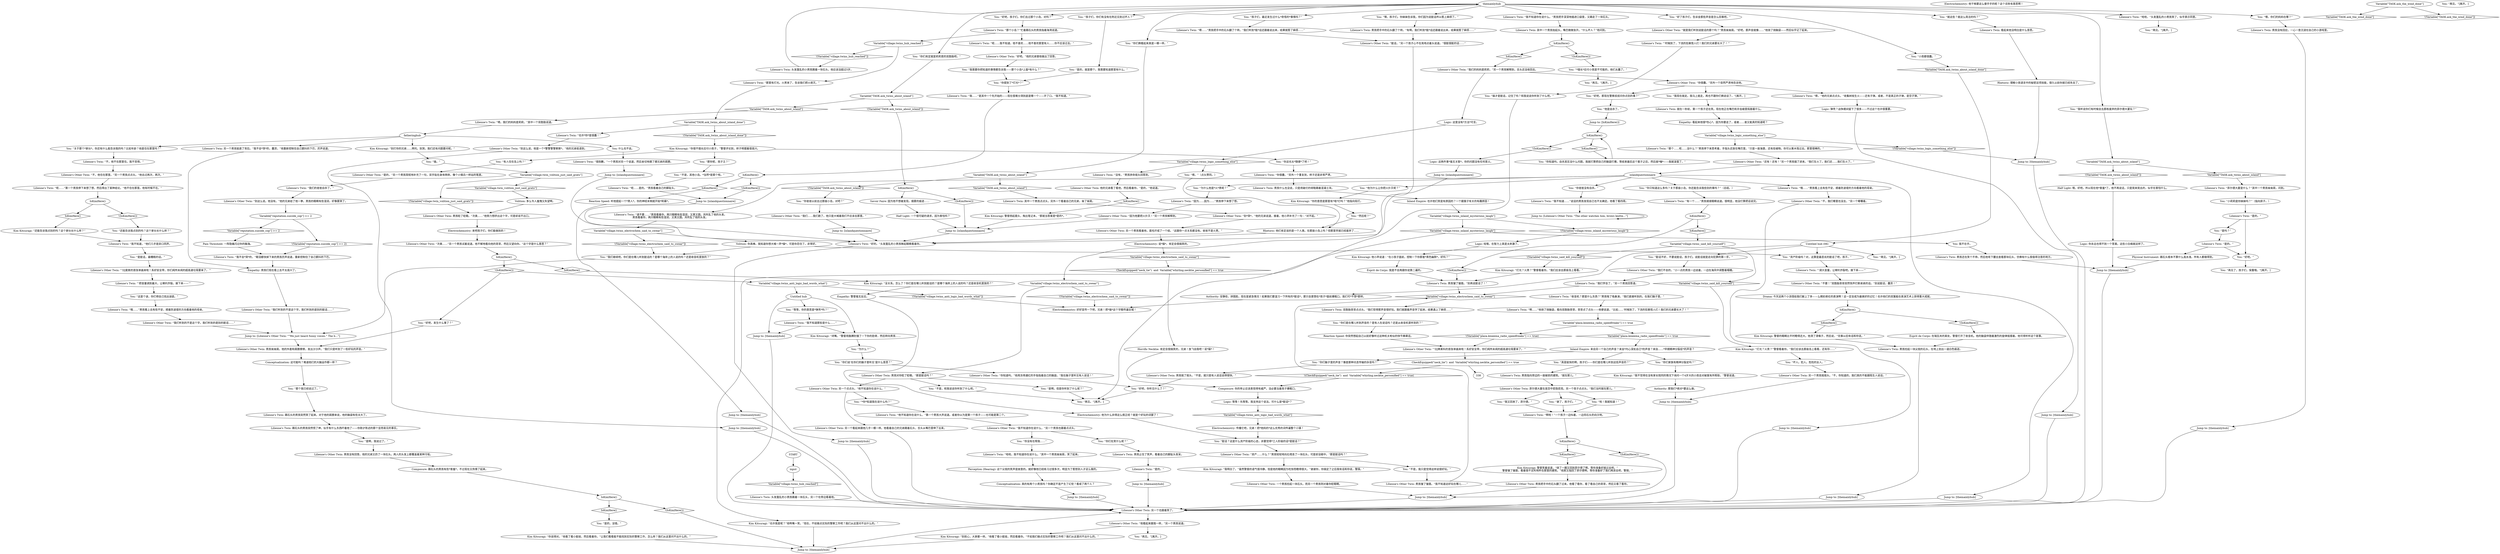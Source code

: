 # VILLAGE / LILIENNES TWINS
# You can talk to them before and get nothing, but when you hear the twins have been to the island they tell you details about it.
# ==================================================
digraph G {
	  0 [label="START"];
	  1 [label="input"];
	  2 [label="Lilienne's Twin: “是的。”"];
	  3 [label="You: “喂，你们的妈妈在哪？”"];
	  4 [label="You: “孩子们，你们有没有在附近见到过坏人？”"];
	  5 [label="Lilienne's Other Twin: 男孩没有回答。他的兄弟又扔了一块石头。两人的头发上都覆盖着某种污垢。"];
	  6 [label="Lilienne's Twin: “我……”是其中一个先开始的——现在很难分清到底是哪一个——开了口。“我不知道。”"];
	  7 [label="Jump to: [islandquestionnaire]"];
	  8 [label="Variable[\"TASK.ask_twins_about_island\"]"];
	  9 [label="Variable[\"TASK.ask_twins_about_island\"]", shape=diamond];
	  10 [label="!(Variable[\"TASK.ask_twins_about_island\"])", shape=diamond];
	  11 [label="IsKimHere()"];
	  12 [label="IsKimHere()", shape=diamond];
	  13 [label="!(IsKimHere())", shape=diamond];
	  14 [label="Kim Kitsuragi: 警督笑着说道，“绕了一圈又回到菲尔德了啊。等你准备好就过去吧。”\n警督皱了皱眉，看着很不吉利地杵在那里的建筑。“线索又指回了菲尔德啊。等你准备好了我们再进去吧，警探。”"];
	  15 [label="Jump to: [themainlyhub]"];
	  16 [label="Lilienne's Other Twin: “脏话，”另一个孩子心不在焉地点着头说道。“很脏很脏的话……”"];
	  17 [label="Variable[\"TASK.ask_twins_about_island\"]"];
	  18 [label="Variable[\"TASK.ask_twins_about_island\"]", shape=diamond];
	  19 [label="!(Variable[\"TASK.ask_twins_about_island\"])", shape=diamond];
	  20 [label="Lilienne's Other Twin: “我不知道你在说什么，”另一个男孩也跟着点点头。"];
	  21 [label="Jump to: [themainlyhub]"];
	  22 [label="Variable[\"village.twins_said_kill_yourself\"]"];
	  23 [label="Variable[\"village.twins_said_kill_yourself\"]", shape=diamond];
	  24 [label="!(Variable[\"village.twins_said_kill_yourself\"])", shape=diamond];
	  25 [label="Kim Kitsuragi: “灯光？火男？”警督看着你。“我们应该去那座岛上看看，还有你……”"];
	  26 [label="You: 我不在乎。"];
	  27 [label="Lilienne's Twin: “你很蠢，”另外一个重复到，样子还是非常严肃。"];
	  28 [label="You: “好吧，孩子们。你们去过那个小岛，对吗？”"];
	  29 [label="Kim Kitsuragi: 警督扬起眉头，掏出笔记本。“那就当答案是*是的*。”"];
	  30 [label="Lilienne's Other Twin: “别这么说。他没有。”他的兄弟给了他一拳。男孩的眼睛有些湿润，好像要哭了。"];
	  31 [label="Lilienne's Twin: “我不知道……”说话的男孩发现自己也不太确定。他看了看四周。"];
	  32 [label="Kim Kitsuragi: “灯光？火男？”警督看着你。“我们应该去那座岛上看看。”"];
	  33 [label="You: “嘿，孩子们。你妹妹告诉我，你们因为说脏话所以惹上麻烦了。”"];
	  34 [label="Empathy: 警督毫无反应。"];
	  35 [label="You: “我们继续吧。你们是在哪儿听到脏话的？是哪个海岸上的人说的吗？还是收音机里放的？”"];
	  36 [label="You: “不是，我只是觉得这样说很好玩。”"];
	  37 [label="You: “好了孩子们，告诉金那些声音是怎么回事吧。”"];
	  38 [label="Lilienne's Other Twin: “就是我们听到说脏话的那个吗？”男孩耸耸肩。“好吧，那声音就像……”他挠了挠脑袋——然后似乎记了起来。"];
	  39 [label="Lilienne's Twin: “‘时候到了，下流的狂飙怪人们！我们的兄弟要长大了！’”"];
	  40 [label="Lilienne's Twin: “是的。”"];
	  41 [label="Pain Threshold: 一阵隐痛闪过你的脑海。"];
	  42 [label="You: “你们俩看起来真是一模一样。”"];
	  43 [label="You: “小孩都很蠢。”"];
	  44 [label="Lilienne's Twin: “那个小岛？”忙着踢石头的男孩指着海湾说道。"];
	  45 [label="You: “他为什么让你把火扑灭呢？”"];
	  46 [label="IsKimHere()"];
	  47 [label="IsKimHere()", shape=diamond];
	  48 [label="!(IsKimHere())", shape=diamond];
	  49 [label="Jump to: [islandquestionnaire]"];
	  50 [label="Lilienne's Twin: “很抱歉。”一个男孩对另一个说道，然后亲切地摸了摸兄弟的肩膀。"];
	  51 [label="Lilienne's Twin: “我不知道，”他们几乎是异口同声。"];
	  52 [label="Lilienne's Other Twin: “别这么说，他是一个*警警警警察察*，”他的兄弟低语到。"];
	  53 [label="Lilienne's Other Twin: “我们不会的，”小一点的男孩一边说着，一边在海风中调整着帽檐。"];
	  54 [label="Lilienne's Twin: “我们学会了，”另一个男孩回答道。"];
	  55 [label="Lilienne's Other Twin: “‘DJ弗莱科的首张单曲来啦！系好安全带，你们闻所未闻的超高速垃圾要来了。’”"];
	  56 [label="Electrochemistry: 来吧孩子们，你们能做到的！"];
	  57 [label="Perception (Hearing): 这个尖锐的笑声是故意的。就好像他已经练习过很多次，明显为了惹怒别人才这么做的。"];
	  58 [label="Lilienne's Twin: 看起来他没明白是什么意思。"];
	  59 [label="You: “好吧。”"];
	  60 [label="Jump to: [themainlyhub]"];
	  61 [label="Lilienne's Other Twin: “因为他要把火扑灭！”另一个男孩解释到。"];
	  62 [label="Lilienne's Twin: 头发蓬乱的小男孩踢着一块石头，另一个在旁边看着他。"];
	  63 [label="Lilienne's Twin: “有一个……”男孩揉揉眼睛说道。很明显，他没打算把话说完。"];
	  64 [label="Electrochemistry: 他干嘛要这么傻乎乎的呢？这个词多有意思啊！"];
	  65 [label="Lilienne's Other Twin: 男孩耸耸肩。他的外套和肩膀摩擦，发出沙沙声。“我们只是听到了一些好玩的声音。”"];
	  66 [label="Lilienne's Twin: “他不知道你在说什么，”第一个男孩大声说道。或者你以为是第一个孩子——也可能是第二个。"];
	  67 [label="Esprit de Corps: 我是不会再跟你说第二遍的。"];
	  68 [label="You: “你们肯定就是莉莉恩的双胞胎吧。”"];
	  69 [label="You: “再见。”[离开。]"];
	  70 [label="You: “我现在就走。我马上就走，再也不跟你们俩说话了。”[离开。]"];
	  71 [label="Lilienne's Twin: 就在一秒前，第一个孩子还在笑。现在他正在嘴巴和牙齿缝里捣鼓着什么。"];
	  72 [label="Lilienne's Other Twin: 他的兄弟看了看他，然后看着你。“是的，”他说道。"];
	  73 [label="Lilienne's Other Twin: “还有！还有！”另一个男孩插了进来。“我们生火了。我们还……我们生火了。”"];
	  74 [label="You: “好吧，那现在警察叔叔问你点别的事？”"];
	  75 [label="Lilienne's Twin: “嗯……”男孩把手中的石头翻了个转。“我们听到*脏*话还跟着说出来，结果就惹了麻烦……”"];
	  76 [label="Lilienne's Other Twin: 男孩眨了眨眼。“次奥……”他努力想挤出这个字，可是却说不出口。"];
	  77 [label="You: “脏话不好，不要说脏话，孩子们。说脏话就是走向犯罪的第一步。”"];
	  78 [label="Jump to: [Lilienne's Other Twin: \"\"We just heard funny voices.\" The b...\"]"];
	  79 [label="IsKimHere()"];
	  80 [label="IsKimHere()", shape=diamond];
	  81 [label="!(IsKimHere())", shape=diamond];
	  82 [label="Lilienne's Twin: 男孩捡起一块尖锐的石头，在地上划出一道白色痕迹。"];
	  83 [label="You: “是啊。但是你听到了什么呢？”"];
	  84 [label="Electrochemistry: 他为什么非得这么假正经？就是个好玩的词罢了！"];
	  85 [label="You: “我听说你们有时候会去那栋废弃的菲尔德大厦玩？”"];
	  86 [label="You: “*你*知道我在说什么吗？”"];
	  87 [label="Conceptualization: 真的有两个小男孩吗？你确定不是产生了幻觉？看成了两个人？"];
	  88 [label="Empathy: 看起来他很*伤心*。因为你要走了，或者……谁又能真的知道呢？"];
	  89 [label="You: “是吗？”"];
	  90 [label="Logic: 哇哦，在智力上真是太刺激了。"];
	  91 [label="Variable[\"reputation.suicide_cop\"] >= 2"];
	  92 [label="Variable[\"reputation.suicide_cop\"] >= 2", shape=diamond];
	  93 [label="!(Variable[\"reputation.suicide_cop\"] >= 2)", shape=diamond];
	  94 [label="Jump to: [themainlyhub]"];
	  95 [label="Variable[\"village.twins_inland_mysterious_laugh\"]"];
	  96 [label="Variable[\"village.twins_inland_mysterious_laugh\"]", shape=diamond];
	  97 [label="!(Variable[\"village.twins_inland_mysterious_laugh\"])", shape=diamond];
	  98 [label="You: “为什么他是*火*男呢？”"];
	  99 [label="You: “还能告诉我点别的吗？这个家伙长什么样？”"];
	  100 [label="Lilienne's Other Twin: 男孩皱了皱眉。“我不知道这好玩在哪儿……”"];
	  101 [label="Kim Kitsuragi: 警督的眼睛比平时瞪得还大。他清了清嗓子，然后说，“完事以后有话和你说。”"];
	  102 [label="Lilienne's Other Twin: 一个男孩捡起一块石头。而另一个男孩则对着你眨眼睛。"];
	  103 [label="You: “等等，你的意思是*弹壳*吗？”"];
	  104 [label="Authority: 那我们*绝对*要这么做。"];
	  105 [label="Jump to: [themainlyhub]"];
	  106 [label="Lilienne's Twin: “嗯。我们的妈妈是莉莉，”其中一个双胞胎说道。"];
	  107 [label="Lilienne's Twin: “不，他不在那里住。我不觉得。”"];
	  108 [label="Lilienne's Twin: “啊哈！”一个孩子一边叫着，一边将石头扔向沙地。"];
	  109 [label="IsKimHere()"];
	  110 [label="IsKimHere()", shape=diamond];
	  111 [label="!(IsKimHere())", shape=diamond];
	  112 [label="Jump to: [themainlyhub]"];
	  113 [label="You: “哈！我就知道！”"];
	  114 [label="Lilienne's Twin: “哦……”男孩看上去有些不安，顺着防波堤的方向看着他的母亲。"];
	  115 [label="Lilienne's Other Twin: “我们听到的不是这个字。我们听到的是别的脏话……”"];
	  116 [label="You: “你没有在帮我……”"];
	  117 [label="Lilienne's Twin: 男孩止住了笑声，看着自己的脚趾头发呆。"];
	  118 [label="Variable[\"TASK.ask_twins_about_island\"]"];
	  119 [label="Variable[\"TASK.ask_twins_about_island\"]", shape=diamond];
	  120 [label="!(Variable[\"TASK.ask_twins_about_island\"])", shape=diamond];
	  121 [label="Jump to: [islandquestionnaire]"];
	  122 [label="Kim Kitsuragi: “还能告诉我点别的吗？这个家伙长什么样？”"];
	  123 [label="Variable[\"village.twin_volition_just_said_grats\"]"];
	  124 [label="Variable[\"village.twin_volition_just_said_grats\"]", shape=diamond];
	  125 [label="!(Variable[\"village.twin_volition_just_said_grats\"])", shape=diamond];
	  126 [label="Lilienne's Other Twin: “我们听到的不是这个字。我们听到的是别的脏话……”"];
	  127 [label="You: “你们是在哪儿听到声音的？是有人在说话吗？还是从收音机里听到的？”"];
	  128 [label="Lilienne's Other Twin: 男孩摇了摇头。“不是，就只是有人说话说得很快。”"];
	  129 [label="Lilienne's Other Twin: “你知道吗，”他用冻得通红的手指指着自己的脑袋。“我在脑子里听见有人说话！”"];
	  130 [label="Lilienne's Twin: “‘把音量调到最大，让喇叭炸裂。接下来——’”"];
	  131 [label="Lilienne's Other Twin: 菲尔德大厦在高空中若隐若现。另一个孩子点点头。“我们当时就在那儿。”"];
	  132 [label="Lilienne's Other Twin: 男孩把手中的石头翻了过来。他看了看你，看了看自己的哥哥，然后又看了看你。"];
	  133 [label="Composure: 你的举止应该表现得有威严。没必要当着孩子爆粗口。"];
	  134 [label="Variable[\"TASK.ask_the_wind_done\"]"];
	  135 [label="Variable[\"TASK.ask_the_wind_done\"]", shape=diamond];
	  136 [label="!(Variable[\"TASK.ask_the_wind_done\"])", shape=diamond];
	  137 [label="Half Light: 一个很可疑的请求。因为害怕吗？"];
	  138 [label="Jump to: [islandquestionnaire]"];
	  139 [label="Lilienne's Twin: 踢石头的男孩突然笑了起来。对于他的肩膀来说，他的脑袋有些太大了。"];
	  140 [label="Lilienne's Twin: 男孩还在笑个不停。然后他弯下腰去查看那块石头，仿佛有什么很值得注意的地方。"];
	  141 [label="Lilienne's Twin: “因为……因为……”男孩停下来想了想。"];
	  142 [label="Lilienne's Other Twin: “不，他住在那里。”另一个男孩点点头。“他去过两次，两次。”"];
	  143 [label="Lilienne's Twin: “呃……”第一个男孩停下来想了想，然后得出了某种结论。“他不住在那里。他有时候不在。”"];
	  144 [label="Jump to: [themainlyhub]"];
	  145 [label="Volition: 多么令人羞愧又失望啊。"];
	  146 [label="You: “好吧，你听见什么了？”"];
	  147 [label="Variable[\"plaza.kineema_radio_speedfreaks\"] == true"];
	  148 [label="Variable[\"plaza.kineema_radio_speedfreaks\"] == true", shape=diamond];
	  149 [label="!(Variable[\"plaza.kineema_radio_speedfreaks\"] == true)", shape=diamond];
	  150 [label="Lilienne's Other Twin: “不要！”双胞胎哥哥突然惊声打断弟弟的话。“别说脏话，蠢货！”"];
	  151 [label="You: “我又回来了，菲尔德。”"];
	  152 [label="You: “谢了，孩子们。”"];
	  153 [label="Logic: 等等！先等等。我支持这个说法。可什么是*脏话*？"];
	  154 [label="Lilienne's Other Twin: “次奥……”另一个男孩试着说道。他不解地看向他的哥哥，然后又望向你。“这个字是什么意思？”"];
	  155 [label="Jump to: [themainlyhub]"];
	  156 [label="Lilienne's Twin: “菲尔德大厦是什么？”其中一个男孩耸耸肩，问到。"];
	  157 [label="Lilienne's Twin: “我不知道那些是什么……”"];
	  158 [label="Composure: 踢石头的男孩有些*害羞*，不过现在又热情了起来。"];
	  159 [label="You: “我需要你把知道的事情都告诉我——那个小岛*上面*有什么？”"];
	  160 [label="Lilienne's Twin: 其中一个男孩点点头，另外一个看着自己的兄弟，耸了耸肩。"];
	  161 [label="Jump to: [themainlyhub]"];
	  162 [label="IsKimHere()"];
	  163 [label="IsKimHere()", shape=diamond];
	  164 [label="!(IsKimHere())", shape=diamond];
	  165 [label="You: “孩子们，最近发生过什么*奇怪的*事情吗？”"];
	  166 [label="Lilienne's Twin: 男孩把手中的石头翻了个转。“有啊。我们听到*脏*话还跟着说出来，结果就惹了麻烦……”"];
	  167 [label="Horrific Necktie: 肯定会很搞笑的，兄弟！放飞自我吧！说*操*！"];
	  168 [label="IsKimHere()"];
	  169 [label="IsKimHere()", shape=diamond];
	  170 [label="!(IsKimHere())", shape=diamond];
	  171 [label="You: “你们脑子里的声音？像是那种讯息传输的杂音吗？”"];
	  172 [label="Esprit de Corps: 在瑞瓦肖的某处，警督打开了收音机。他的脑袋伴随着激烈的旋律摇摆着。他可得听听这个故事。"];
	  173 [label="Drama: 今天这两个小流氓给我们献上了多——么精彩绝伦的表演啊！这一定会成为最美好的记忆！也许他们的双簧能在表演艺术上获得重大成就。"];
	  174 [label="You: “你们家族有精神分裂史吗？”"];
	  175 [label="Logic: 弹壳？战争期间留下了很多——不过这个也许很重要。"];
	  176 [label="Lilienne's Twin: 男孩没有回应，一心一意沉浸在自己的小游戏里。"];
	  177 [label="Jump to: [themainlyhub]"];
	  178 [label="Lilienne's Twin: 头发蓬乱的小男孩踢着一块石头。他应该没超过5岁。"];
	  179 [label="IsKimHere()"];
	  180 [label="IsKimHere()", shape=diamond];
	  181 [label="!(IsKimHere())", shape=diamond];
	  182 [label="You: “你只知道这么多吗？关于那座小岛，你还能告诉我些别的事吗？”（总结。）"];
	  183 [label="You: 什么也不说。"];
	  184 [label="Jump to: [IsKimHere()]"];
	  185 [label="IsKimHere()"];
	  186 [label="IsKimHere()", shape=diamond];
	  187 [label="!(IsKimHere())", shape=diamond];
	  188 [label="Jump to: [islandquestionnaire]"];
	  189 [label="Kim Kitsuragi: “没关系。怎么了？你们是在哪儿听到脏话的？是哪个海岸上的人说的吗？还是收音机里放的？”"];
	  190 [label="Lilienne's Other Twin: “资产……什么？”男孩轻轻地向石塔丢了一块石头，可是却没砸中。“那是脏话吗？”"];
	  191 [label="Lilienne's Twin: 男孩指向旁边的一座破损的建筑。“就在那儿。”"];
	  192 [label="You: “不是，和我说说你听到了什么吧。”"];
	  193 [label="Lilienne's Twin: “哈哈，我不知道你在说什么。”其中一个男孩耸耸肩，笑了起来。"];
	  194 [label="Logic: 你永远也得不到一个答案。这些小白痴就这样了。"];
	  195 [label="Jump to: [themainlyhub]"];
	  196 [label="Jump to: [themainlyhub]"];
	  197 [label="IsKimHere()"];
	  198 [label="IsKimHere()", shape=diamond];
	  199 [label="!(IsKimHere())", shape=diamond];
	  200 [label="Lilienne's Other Twin: 另一个男孩摇摇头。“不，你知道的，我们真的不能跟陌生人说话。”"];
	  201 [label="You: “再见。”[离开。]"];
	  202 [label="Logic: 这里没有*方法*可言。"];
	  203 [label="Variable[\"village.twins_logic_something_else\"]"];
	  204 [label="Variable[\"village.twins_logic_something_else\"]", shape=diamond];
	  205 [label="!(Variable[\"village.twins_logic_something_else\"])", shape=diamond];
	  206 [label="Lilienne's Twin: “那个……呃……没什么？”男孩停下来思考着，手指头还放在嘴巴里。“只是一座海堡，还有些植物。你可以乘木筏过去。那里很棒的。”"];
	  207 [label="You: “你提到了*灯光*？”"];
	  208 [label="Lilienne's Twin: “请不要……”男孩看着你，两只眼睛有些湿润，又黑又圆。风吹乱了他的头发。\n男孩看着你，两只眼睛有些湿润，又黑又圆。风吹乱了他的头发。"];
	  209 [label="Logic: 这两件事*毫无关联*。你的问题没有任何意义。"];
	  210 [label="Electrochemistry: 说*操*。肯定会很搞笑的。"];
	  211 [label="Variable[\"village.twins_electrochem_said_to_swear\"]"];
	  212 [label="Variable[\"village.twins_electrochem_said_to_swear\"]", shape=diamond];
	  213 [label="!(Variable[\"village.twins_electrochem_said_to_swear\"])", shape=diamond];
	  214 [label="Lilienne's Other Twin: 男孩对你眨了眨眼。“那是脏话吗？”"];
	  215 [label="Kim Kitsuragi: “我不觉得在没有家长陪同的情况下询问一个4岁大的小孩会对破案有所帮助，”警督说道。"];
	  216 [label="Lilienne's Other Twin: “我们的妈妈是莉莉，”另一个男孩解释到，舌头还没收回去。"];
	  217 [label="Inland Empire: 也许他们笑是有原因的？一个跟案子有关的有趣原因！"];
	  218 [label="Lilienne's Other Twin: “他看起来跟我一样，”另一个男孩说道。"];
	  219 [label="You: “是啊，我说过了。”"];
	  220 [label="Kim Kitsuragi: “别担心，大家都一样。”他看了看小脏娃，然后看着你。“不如我们做点实际的警察工作吧？我们从这里问不出什么的。”"];
	  221 [label="Kim Kitsuragi: “你说得对。”他看了看小脏娃，然后看着你。“让我们看看能不能找到实际的警察工作，怎么样？我们从这里问不出什么的。”"];
	  222 [label="You: “再见。”[离开。]"];
	  223 [label="Lilienne's Twin: “嗯，”他的兄弟点点头。“收集树枝生火——还有子弹。或者，不是真正的子弹，是空子弹。”"];
	  224 [label="islandquestionnaire"];
	  225 [label="Lilienne's Twin: “好的。”头发蓬乱的小男孩眯起眼睛看着你。"];
	  226 [label="You: “他是自杀了。”"];
	  227 [label="You: “关于那个*家伙*，你还有什么能告诉我的吗？比如年龄？他是住在那里吗？”"];
	  228 [label="Lilienne's Twin: “哦……”男孩看上去有些不安，顺着防波堤的方向看着他的母亲。"];
	  229 [label="Lilienne's Other Twin: “‘DJ麦斯的首张单曲来啦！系好安全带，你们闻所未闻的超高速垃圾要来了。’”"];
	  230 [label="You: “操才是脏话，记住了吗？和我说说你听到了什么吧。”"];
	  231 [label="Lilienne's Other Twin: 另一个点点头。“他不知道你在说什么。”"];
	  232 [label="Lilienne's Twin: 其中一个男孩抬起头，嘴巴微微张开。“什么坏人？”他问到。"];
	  233 [label="You: “是的，就是那个。我需要知道那里有什么。”"];
	  234 [label="Variable[\"village.twins_hub_reached\"]"];
	  235 [label="Variable[\"village.twins_hub_reached\"]", shape=diamond];
	  236 [label="!(Variable[\"village.twins_hub_reached\"])", shape=diamond];
	  237 [label="Lilienne's Twin: “那里有灯光。火男来了，告诉我们把火熄灭。”"];
	  238 [label="Rhetoric: 他们肯定说的是一个人类。在那座小岛上吗？但那里早就已经废弃了……"];
	  239 [label="Jump to: [themainlyhub]"];
	  240 [label="Lilienne's Other Twin: “别*哭*，”他的兄弟说道，接着，他小声补充了一句：“对不起。”"];
	  241 [label="Variable[\"village.twins_electrochem_said_to_swear\"]"];
	  242 [label="Variable[\"village.twins_electrochem_said_to_swear\"]", shape=diamond];
	  243 [label="!(Variable[\"village.twins_electrochem_said_to_swear\"])", shape=diamond];
	  244 [label="Volition: 你真棒。我知道你想大喊一声*操*，可是你忍住了。非常好。"];
	  245 [label="Lilienne's Twin: 双胞胎哥哥点点头。“我们觉得那声音很好玩。我们就跟着声音学了起来，结果遇上了麻烦……”"];
	  246 [label="Conceptualization: 这可能吗？难道他们的大脑运作都一样？"];
	  247 [label="Lilienne's Twin: “啊……”他挠了挠脑袋，看向双胞胎哥哥，哥哥点了点头——他便说道，“比如……‘时候到了，下流的狂飙怪人们！我们的兄弟要长大了！’”"];
	  248 [label="You: “再见。”[离开。]"];
	  249 [label="You: “你们在笑什么呢？”"];
	  250 [label="Kim Kitsuragi: “也许我是呢？”他咧嘴一笑。“现在，不如做点实际的警察工作吧？我们从这里问不出什么的。”"];
	  251 [label="You: “不是，其他小岛。*当然*是那个啦。”"];
	  252 [label="Lilienne's Twin: “呃……我不知道，他不喜欢……他不喜欢那里有人……你不应该过去。”"];
	  253 [label="Kim Kitsuragi: “你的意思是那里有*电*灯吗？”他指向街灯。"];
	  254 [label="Reaction Speed: 听他提起一个*男人*，你的神经末梢就开始*刺痛*。"];
	  255 [label="Variable[\"TASK.ask_twins_about_island_done\"]"];
	  256 [label="Variable[\"TASK.ask_twins_about_island_done\"]", shape=diamond];
	  257 [label="!(Variable[\"TASK.ask_twins_about_island_done\"])", shape=diamond];
	  258 [label="Lilienne's Twin: “也许*你*是很蠢！”"];
	  259 [label="Untitled hub (06)"];
	  260 [label="Electrochemistry: 好好宣传一下吧，兄弟！把*操*这个字眼传遍全城！"];
	  261 [label="Lilienne's Twin: “收音机？那是什么东西？”男孩吸了吸鼻涕。“我们直接听到的。在我们脑子里。”"];
	  262 [label="Reaction Speed: 你突然想起自己以前好像听过这种机关枪似的快节奏飙话。"];
	  263 [label="Inland Empire: 来自另一个自己的声音？来自*内心深处自己*的声音？来自……*早期精神分裂症*的声音？"];
	  264 [label="You: “那个我已经说过了。”"];
	  265 [label="Lilienne's Other Twin: “你很蠢，”另外一个突然严肃地告诉他。"];
	  266 [label="You: “再见。”[离开。]"];
	  267 [label="You: “嗯。”（点头赞同。）"];
	  268 [label="Jump to: [themainlyhub]"];
	  269 [label="fatheringhub"];
	  270 [label="Lilienne's Twin: “我不会*哭*的，”眼泪都快掉下来的男孩厉声说道，重新控制住了自己颤抖的下巴。"];
	  271 [label="You: “操。”"];
	  272 [label="You: “资产阶级吗？对，这算是最恶劣的脏话了吧，孩子。”"];
	  273 [label="Kim Kitsuragi: “我明白了。”虽然警督的语气很冷静，但是他的眼睛因为吃惊而瞪得很大。“谢谢你，你搞定了之后我有话和你说，警探。”"];
	  274 [label="You: “这是个谜，你们得自己找出谜底。”"];
	  275 [label="Variable[\"village.twins_anti_logic_bad_words_what\"]"];
	  276 [label="Variable[\"village.twins_anti_logic_bad_words_what\"]", shape=diamond];
	  277 [label="!(Variable[\"village.twins_anti_logic_bad_words_what\"])", shape=diamond];
	  278 [label="Untitled hub"];
	  279 [label="Jump to: [themainlyhub]"];
	  280 [label="Rhetoric: 理解小孩语言中的秘密这项技能，很久以前你就已经失去了。"];
	  281 [label="Lilienne's Twin: 男孩什么也没说，只是用破烂的球鞋踢着混凝土块。"];
	  282 [label="IsKimHere()"];
	  283 [label="IsKimHere()", shape=diamond];
	  284 [label="!(IsKimHere())", shape=diamond];
	  285 [label="Savoir Faire: 因为他不想被发现。烟雾的痕迹……"];
	  286 [label="Lilienne's Twin: “我们的爸爸自杀了。”"];
	  287 [label="Lilienne's Other Twin: “我们……我们跑了。他只是大喊着我们不应该去那里。”"];
	  288 [label="You: “你们说‘在你们的脑子里听见’是什么意思？”"];
	  289 [label="You: “真是挺快的啊，孩子们——你们是在哪儿听到这些声音的？”"];
	  290 [label="Lilienne's Twin: “我不知道你在说什么。”男孩把手深深地插进口袋里，又踢走了一块石头。"];
	  291 [label="Half Light: 哦，好吧。所以现在他*害羞*了。他不再说话，只是晃来晃去的，似乎在害怕什么。"];
	  292 [label="Lilienne's Twin: “是的。”"];
	  293 [label="You: “再见了，孩子们，保重哦。”[离开。]"];
	  294 [label="Lilienne's Twin: “哈哈，”头发蓬乱的小男孩笑了，似乎表示同意。"];
	  295 [label="Kim Kitsuragi: “你很不擅长应付小孩子，”警督评论到，样子明摆着很高兴。"];
	  296 [label="You: “是的，没错。”"];
	  297 [label="You: “你这也太*随便*了吧！”"];
	  298 [label="Lilienne's Twin: “没有，”男孩拼命摇头回答到。"];
	  299 [label="Lilienne's Other Twin: “是的，”另一个男孩简短地补充了一句，双手贴在身体两侧，像个小锡兵一样站的笔直。"];
	  300 [label="Lilienne's Other Twin: “好吧。”他的兄弟替他做出了回答。"];
	  301 [label="Lilienne's Twin: “呃……是的。”男孩看着自己的脚趾头。"];
	  302 [label="You: “然后呢？”"];
	  303 [label="Kim Kitsuragi: “闭嘴。”警督用胳膊肘撞了一下你的肋骨，然后转向男孩……"];
	  304 [label="You: “你知道吗，自杀其实没什么问题。我就打算把自己的脑袋打爆。等结束最后这个案子之后，然后就*嘣*——我就滚蛋了。”"];
	  305 [label="Lilienne's Twin: 另一个男孩挺直了背后。“我不会*哭*的，蠢货，”他重新控制住自己颤抖的下巴，厉声说道。"];
	  306 [label="Lilienne's Other Twin: 另一个男孩看着他，眉毛拧成了一个结。“这跟你一点关系都没有。爸爸不是火男。”"];
	  307 [label="Jump to: [Lilienne's Other Twin: \"The other watches him, brows knitte...\"]"];
	  308 [label="Empathy: 男孩们现在看上去不太高兴了。"];
	  309 [label="You: “脏话？这是什么资产阶级的心态，非要觉得*工人阶级的话*是脏话？”"];
	  310 [label="You: “再见。”[离开。]"];
	  311 [label="Lilienne's Other Twin: 另一个看起来跟他几乎一模一样。他看着自己的兄弟踢着石头，舌头从嘴巴里伸了出来。"];
	  312 [label="themainlyhub"];
	  313 [label="Lilienne's Other Twin: 另一个也跟着笑了。"];
	  314 [label="Lilienne's Twin: 踢石头的男孩突然慌了神，似乎有什么东西吓着他了——你刚才陈述的那个显而易见的事实。"];
	  315 [label="You: “你爸爸以前去过那座小岛，对吧？”"];
	  316 [label="You: “你爸爸没有自杀。”"];
	  317 [label="Kim Kitsuragi: “别打你的兄弟……拜托。别哭。我们还有问题要问呢。”"];
	  318 [label="You: “为什么？”"];
	  319 [label="You: “是脏话，最糟糕的话。”"];
	  320 [label="You: “好吧，发生什么事了？”"];
	  321 [label="Authority: 安静些，拼图脸，现在是紧急情况！如果我们要温习一下所有的*脏话*，那只会更想在*孩子*面前爆粗口。我们可*不想*那样。"];
	  322 [label="Electrochemistry: 传播它吧，兄弟！把*他妈的*这么优秀的词传遍整个小镇！"];
	  323 [label="Lilienne's Other Twin: “不，我们哪里也没去，”另一个嘟囔着。"];
	  324 [label="You: “小莉莉是你妹妹吗？”（指向房子。）"];
	  325 [label="You: “就这些？就这么简洁的吗？”"];
	  326 [label="Physical Instrument: 踢石头根本不算什么高水准。所有人都做得到。"];
	  327 [label="Kim Kitsuragi: 他小声说道：“在小孩子面前，控制一下你那套*黑色幽默*，好吗？”"];
	  328 [label="You: “坏人。犯人。危险的女人。”"];
	  329 [label="You: “*擅长*应付小孩是不可能的，他们太蠢了。”"];
	  330 [label="You: “那你呢，孩子王？”"];
	  331 [label="You: “有人住在岛上吗？”"];
	  332 [label="Jump to: [themainlyhub]"];
	  333 [label="Lilienne's Twin: 男孩皱了皱眉。“别再说脏话了！”"];
	  334 [label="Lilienne's Twin: “‘调大音量，让喇叭炸裂吧。接下来——’”"];
	  335 [label="CheckEquipped(\"neck_tie\")  and  Variable[\"whirling.necktie_personified\"] == true"];
	  336 [label="CheckEquipped(\"neck_tie\")  and  Variable[\"whirling.necktie_personified\"] == true", shape=diamond];
	  337 [label="!(CheckEquipped(\"neck_tie\")  and  Variable[\"whirling.necktie_personified\"] == true)", shape=diamond];
	  0 -> 1
	  1 -> 235
	  2 -> 59
	  2 -> 326
	  3 -> 176
	  4 -> 233
	  5 -> 158
	  6 -> 46
	  7 -> 225
	  8 -> 9
	  8 -> 10
	  9 -> 160
	  10 -> 315
	  11 -> 12
	  11 -> 13
	  12 -> 304
	  13 -> 209
	  14 -> 132
	  15 -> 313
	  16 -> 211
	  17 -> 18
	  17 -> 19
	  18 -> 156
	  19 -> 291
	  20 -> 249
	  20 -> 116
	  21 -> 313
	  22 -> 24
	  22 -> 23
	  23 -> 25
	  24 -> 32
	  25 -> 328
	  26 -> 140
	  27 -> 281
	  28 -> 44
	  29 -> 7
	  30 -> 91
	  31 -> 307
	  32 -> 333
	  33 -> 166
	  34 -> 84
	  35 -> 78
	  36 -> 100
	  37 -> 38
	  38 -> 39
	  39 -> 230
	  40 -> 89
	  40 -> 59
	  41 -> 270
	  42 -> 8
	  43 -> 256
	  44 -> 234
	  44 -> 252
	  45 -> 253
	  46 -> 48
	  46 -> 47
	  47 -> 254
	  48 -> 49
	  49 -> 225
	  50 -> 121
	  51 -> 319
	  52 -> 144
	  53 -> 54
	  54 -> 242
	  55 -> 335
	  56 -> 154
	  57 -> 87
	  58 -> 280
	  59 -> 293
	  60 -> 313
	  61 -> 7
	  62 -> 313
	  63 -> 162
	  65 -> 246
	  66 -> 20
	  67 -> 333
	  68 -> 118
	  70 -> 71
	  71 -> 88
	  72 -> 283
	  73 -> 224
	  74 -> 226
	  75 -> 16
	  76 -> 56
	  77 -> 53
	  78 -> 65
	  79 -> 80
	  79 -> 81
	  80 -> 101
	  81 -> 172
	  82 -> 112
	  83 -> 248
	  84 -> 309
	  85 -> 17
	  86 -> 66
	  87 -> 196
	  88 -> 203
	  89 -> 2
	  90 -> 327
	  91 -> 92
	  91 -> 93
	  92 -> 41
	  93 -> 270
	  94 -> 313
	  95 -> 96
	  95 -> 97
	  96 -> 250
	  96 -> 26
	  97 -> 90
	  98 -> 141
	  99 -> 51
	  100 -> 242
	  101 -> 82
	  102 -> 15
	  103 -> 157
	  104 -> 177
	  105 -> 313
	  106 -> 269
	  107 -> 142
	  108 -> 109
	  109 -> 110
	  109 -> 111
	  110 -> 14
	  111 -> 15
	  112 -> 313
	  113 -> 108
	  114 -> 115
	  115 -> 78
	  116 -> 193
	  117 -> 292
	  118 -> 120
	  118 -> 119
	  119 -> 106
	  120 -> 282
	  121 -> 225
	  122 -> 51
	  123 -> 124
	  123 -> 125
	  124 -> 145
	  125 -> 76
	  126 -> 78
	  127 -> 262
	  128 -> 146
	  129 -> 146
	  130 -> 274
	  131 -> 152
	  131 -> 113
	  131 -> 151
	  132 -> 15
	  133 -> 153
	  134 -> 136
	  134 -> 135
	  137 -> 7
	  138 -> 225
	  139 -> 314
	  140 -> 60
	  141 -> 61
	  142 -> 143
	  143 -> 185
	  144 -> 313
	  145 -> 76
	  146 -> 248
	  147 -> 148
	  147 -> 149
	  148 -> 263
	  149 -> 55
	  150 -> 173
	  151 -> 108
	  152 -> 108
	  153 -> 276
	  154 -> 168
	  155 -> 313
	  156 -> 324
	  157 -> 268
	  157 -> 303
	  158 -> 179
	  159 -> 207
	  160 -> 240
	  161 -> 313
	  162 -> 163
	  162 -> 164
	  163 -> 22
	  164 -> 333
	  165 -> 75
	  166 -> 16
	  167 -> 133
	  168 -> 169
	  168 -> 170
	  169 -> 189
	  170 -> 320
	  170 -> 275
	  171 -> 128
	  172 -> 82
	  173 -> 79
	  174 -> 215
	  175 -> 279
	  176 -> 94
	  177 -> 313
	  178 -> 312
	  179 -> 180
	  179 -> 181
	  180 -> 296
	  181 -> 105
	  182 -> 63
	  183 -> 50
	  184 -> 11
	  185 -> 186
	  185 -> 187
	  186 -> 122
	  187 -> 99
	  188 -> 225
	  189 -> 34
	  190 -> 273
	  190 -> 36
	  191 -> 131
	  192 -> 248
	  193 -> 57
	  194 -> 60
	  195 -> 313
	  196 -> 313
	  197 -> 198
	  197 -> 199
	  198 -> 216
	  199 -> 329
	  200 -> 177
	  202 -> 204
	  203 -> 205
	  203 -> 206
	  204 -> 298
	  204 -> 267
	  205 -> 195
	  206 -> 73
	  207 -> 6
	  208 -> 241
	  209 -> 138
	  210 -> 212
	  211 -> 213
	  211 -> 214
	  212 -> 336
	  213 -> 260
	  214 -> 192
	  214 -> 83
	  214 -> 231
	  215 -> 104
	  216 -> 265
	  216 -> 202
	  217 -> 95
	  218 -> 220
	  218 -> 69
	  219 -> 5
	  220 -> 105
	  221 -> 105
	  223 -> 175
	  224 -> 98
	  224 -> 228
	  224 -> 332
	  224 -> 45
	  224 -> 208
	  224 -> 182
	  224 -> 316
	  225 -> 161
	  226 -> 184
	  227 -> 107
	  228 -> 323
	  229 -> 130
	  230 -> 248
	  231 -> 86
	  231 -> 311
	  232 -> 197
	  233 -> 207
	  234 -> 236
	  234 -> 237
	  235 -> 62
	  236 -> 178
	  237 -> 255
	  238 -> 225
	  239 -> 313
	  240 -> 306
	  241 -> 243
	  241 -> 244
	  242 -> 245
	  243 -> 35
	  244 -> 272
	  244 -> 35
	  245 -> 127
	  246 -> 264
	  247 -> 147
	  249 -> 117
	  250 -> 105
	  251 -> 301
	  252 -> 300
	  253 -> 302
	  254 -> 239
	  255 -> 257
	  255 -> 258
	  256 -> 259
	  257 -> 295
	  258 -> 52
	  259 -> 272
	  259 -> 321
	  259 -> 77
	  259 -> 310
	  261 -> 247
	  262 -> 55
	  263 -> 289
	  263 -> 171
	  263 -> 174
	  264 -> 139
	  265 -> 74
	  265 -> 70
	  265 -> 223
	  267 -> 238
	  268 -> 313
	  269 -> 305
	  269 -> 227
	  269 -> 317
	  269 -> 183
	  270 -> 308
	  271 -> 123
	  272 -> 334
	  273 -> 102
	  274 -> 114
	  275 -> 277
	  275 -> 278
	  276 -> 322
	  277 -> 260
	  278 -> 268
	  278 -> 303
	  278 -> 103
	  279 -> 313
	  280 -> 195
	  281 -> 217
	  282 -> 284
	  282 -> 285
	  283 -> 29
	  284 -> 7
	  285 -> 137
	  286 -> 30
	  287 -> 188
	  288 -> 129
	  289 -> 191
	  290 -> 232
	  291 -> 194
	  292 -> 21
	  294 -> 266
	  295 -> 297
	  295 -> 330
	  295 -> 331
	  296 -> 221
	  297 -> 27
	  298 -> 72
	  299 -> 286
	  300 -> 159
	  301 -> 49
	  302 -> 238
	  303 -> 318
	  304 -> 11
	  305 -> 308
	  306 -> 210
	  307 -> 307
	  308 -> 126
	  309 -> 190
	  311 -> 313
	  312 -> 33
	  312 -> 290
	  312 -> 3
	  312 -> 4
	  312 -> 37
	  312 -> 165
	  312 -> 68
	  312 -> 325
	  312 -> 294
	  312 -> 42
	  312 -> 43
	  312 -> 85
	  312 -> 28
	  313 -> 218
	  314 -> 219
	  315 -> 287
	  316 -> 31
	  317 -> 271
	  318 -> 288
	  319 -> 229
	  320 -> 65
	  321 -> 260
	  322 -> 309
	  323 -> 155
	  324 -> 40
	  325 -> 58
	  326 -> 60
	  327 -> 67
	  328 -> 200
	  329 -> 222
	  330 -> 251
	  331 -> 299
	  332 -> 313
	  333 -> 242
	  334 -> 150
	  335 -> 337
	  335 -> 338
	  336 -> 167
	  337 -> 133
}


